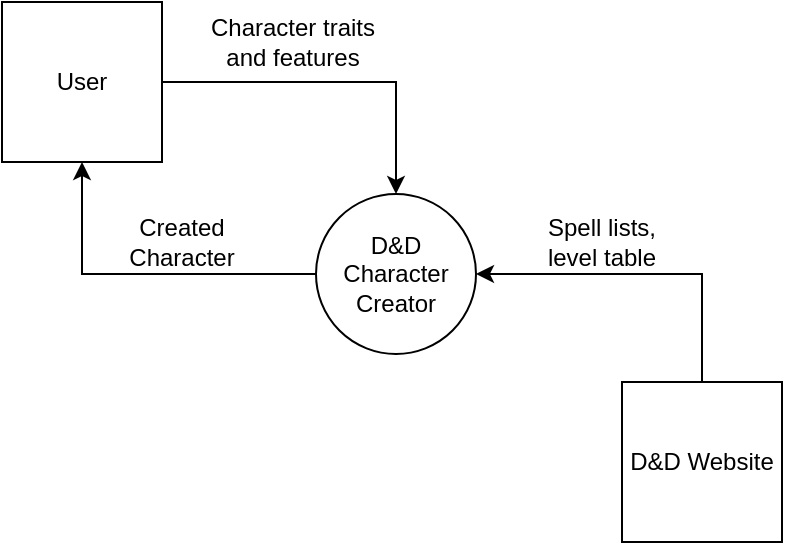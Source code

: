 <mxfile version="13.0.3" type="device"><diagram id="ZMD526z7rq4JJBpu_N4P" name="Page-1"><mxGraphModel dx="565" dy="354" grid="1" gridSize="10" guides="1" tooltips="1" connect="1" arrows="1" fold="1" page="1" pageScale="1" pageWidth="413" pageHeight="291" math="0" shadow="0"><root><mxCell id="0"/><mxCell id="1" parent="0"/><mxCell id="eMt2cho7C4IRvE9gDpVn-7" style="edgeStyle=orthogonalEdgeStyle;rounded=0;orthogonalLoop=1;jettySize=auto;html=1;" parent="1" source="eMt2cho7C4IRvE9gDpVn-1" target="eMt2cho7C4IRvE9gDpVn-3" edge="1"><mxGeometry relative="1" as="geometry"/></mxCell><mxCell id="eMt2cho7C4IRvE9gDpVn-1" value="D&amp;amp;D Character Creator" style="ellipse;whiteSpace=wrap;html=1;aspect=fixed;" parent="1" vertex="1"><mxGeometry x="167" y="106" width="80" height="80" as="geometry"/></mxCell><mxCell id="eMt2cho7C4IRvE9gDpVn-5" value="" style="edgeStyle=orthogonalEdgeStyle;rounded=0;orthogonalLoop=1;jettySize=auto;html=1;" parent="1" source="eMt2cho7C4IRvE9gDpVn-2" target="eMt2cho7C4IRvE9gDpVn-1" edge="1"><mxGeometry relative="1" as="geometry"><Array as="points"><mxPoint x="360" y="146"/></Array></mxGeometry></mxCell><mxCell id="eMt2cho7C4IRvE9gDpVn-2" value="D&amp;amp;D Website" style="whiteSpace=wrap;html=1;aspect=fixed;" parent="1" vertex="1"><mxGeometry x="320" y="200" width="80" height="80" as="geometry"/></mxCell><mxCell id="eMt2cho7C4IRvE9gDpVn-4" value="" style="edgeStyle=orthogonalEdgeStyle;rounded=0;orthogonalLoop=1;jettySize=auto;html=1;" parent="1" source="eMt2cho7C4IRvE9gDpVn-3" target="eMt2cho7C4IRvE9gDpVn-1" edge="1"><mxGeometry relative="1" as="geometry"/></mxCell><mxCell id="eMt2cho7C4IRvE9gDpVn-3" value="User" style="whiteSpace=wrap;html=1;aspect=fixed;" parent="1" vertex="1"><mxGeometry x="10" y="10" width="80" height="80" as="geometry"/></mxCell><mxCell id="eMt2cho7C4IRvE9gDpVn-6" value="Character traits and features" style="text;html=1;strokeColor=none;fillColor=none;align=center;verticalAlign=middle;whiteSpace=wrap;rounded=0;" parent="1" vertex="1"><mxGeometry x="104" y="20" width="103" height="20" as="geometry"/></mxCell><mxCell id="eMt2cho7C4IRvE9gDpVn-8" value="Created Character" style="text;html=1;strokeColor=none;fillColor=none;align=center;verticalAlign=middle;whiteSpace=wrap;rounded=0;" parent="1" vertex="1"><mxGeometry x="80" y="120" width="40" height="20" as="geometry"/></mxCell><mxCell id="eMt2cho7C4IRvE9gDpVn-9" value="Spell lists, level table" style="text;html=1;strokeColor=none;fillColor=none;align=center;verticalAlign=middle;whiteSpace=wrap;rounded=0;" parent="1" vertex="1"><mxGeometry x="270" y="120" width="80" height="20" as="geometry"/></mxCell></root></mxGraphModel></diagram></mxfile>